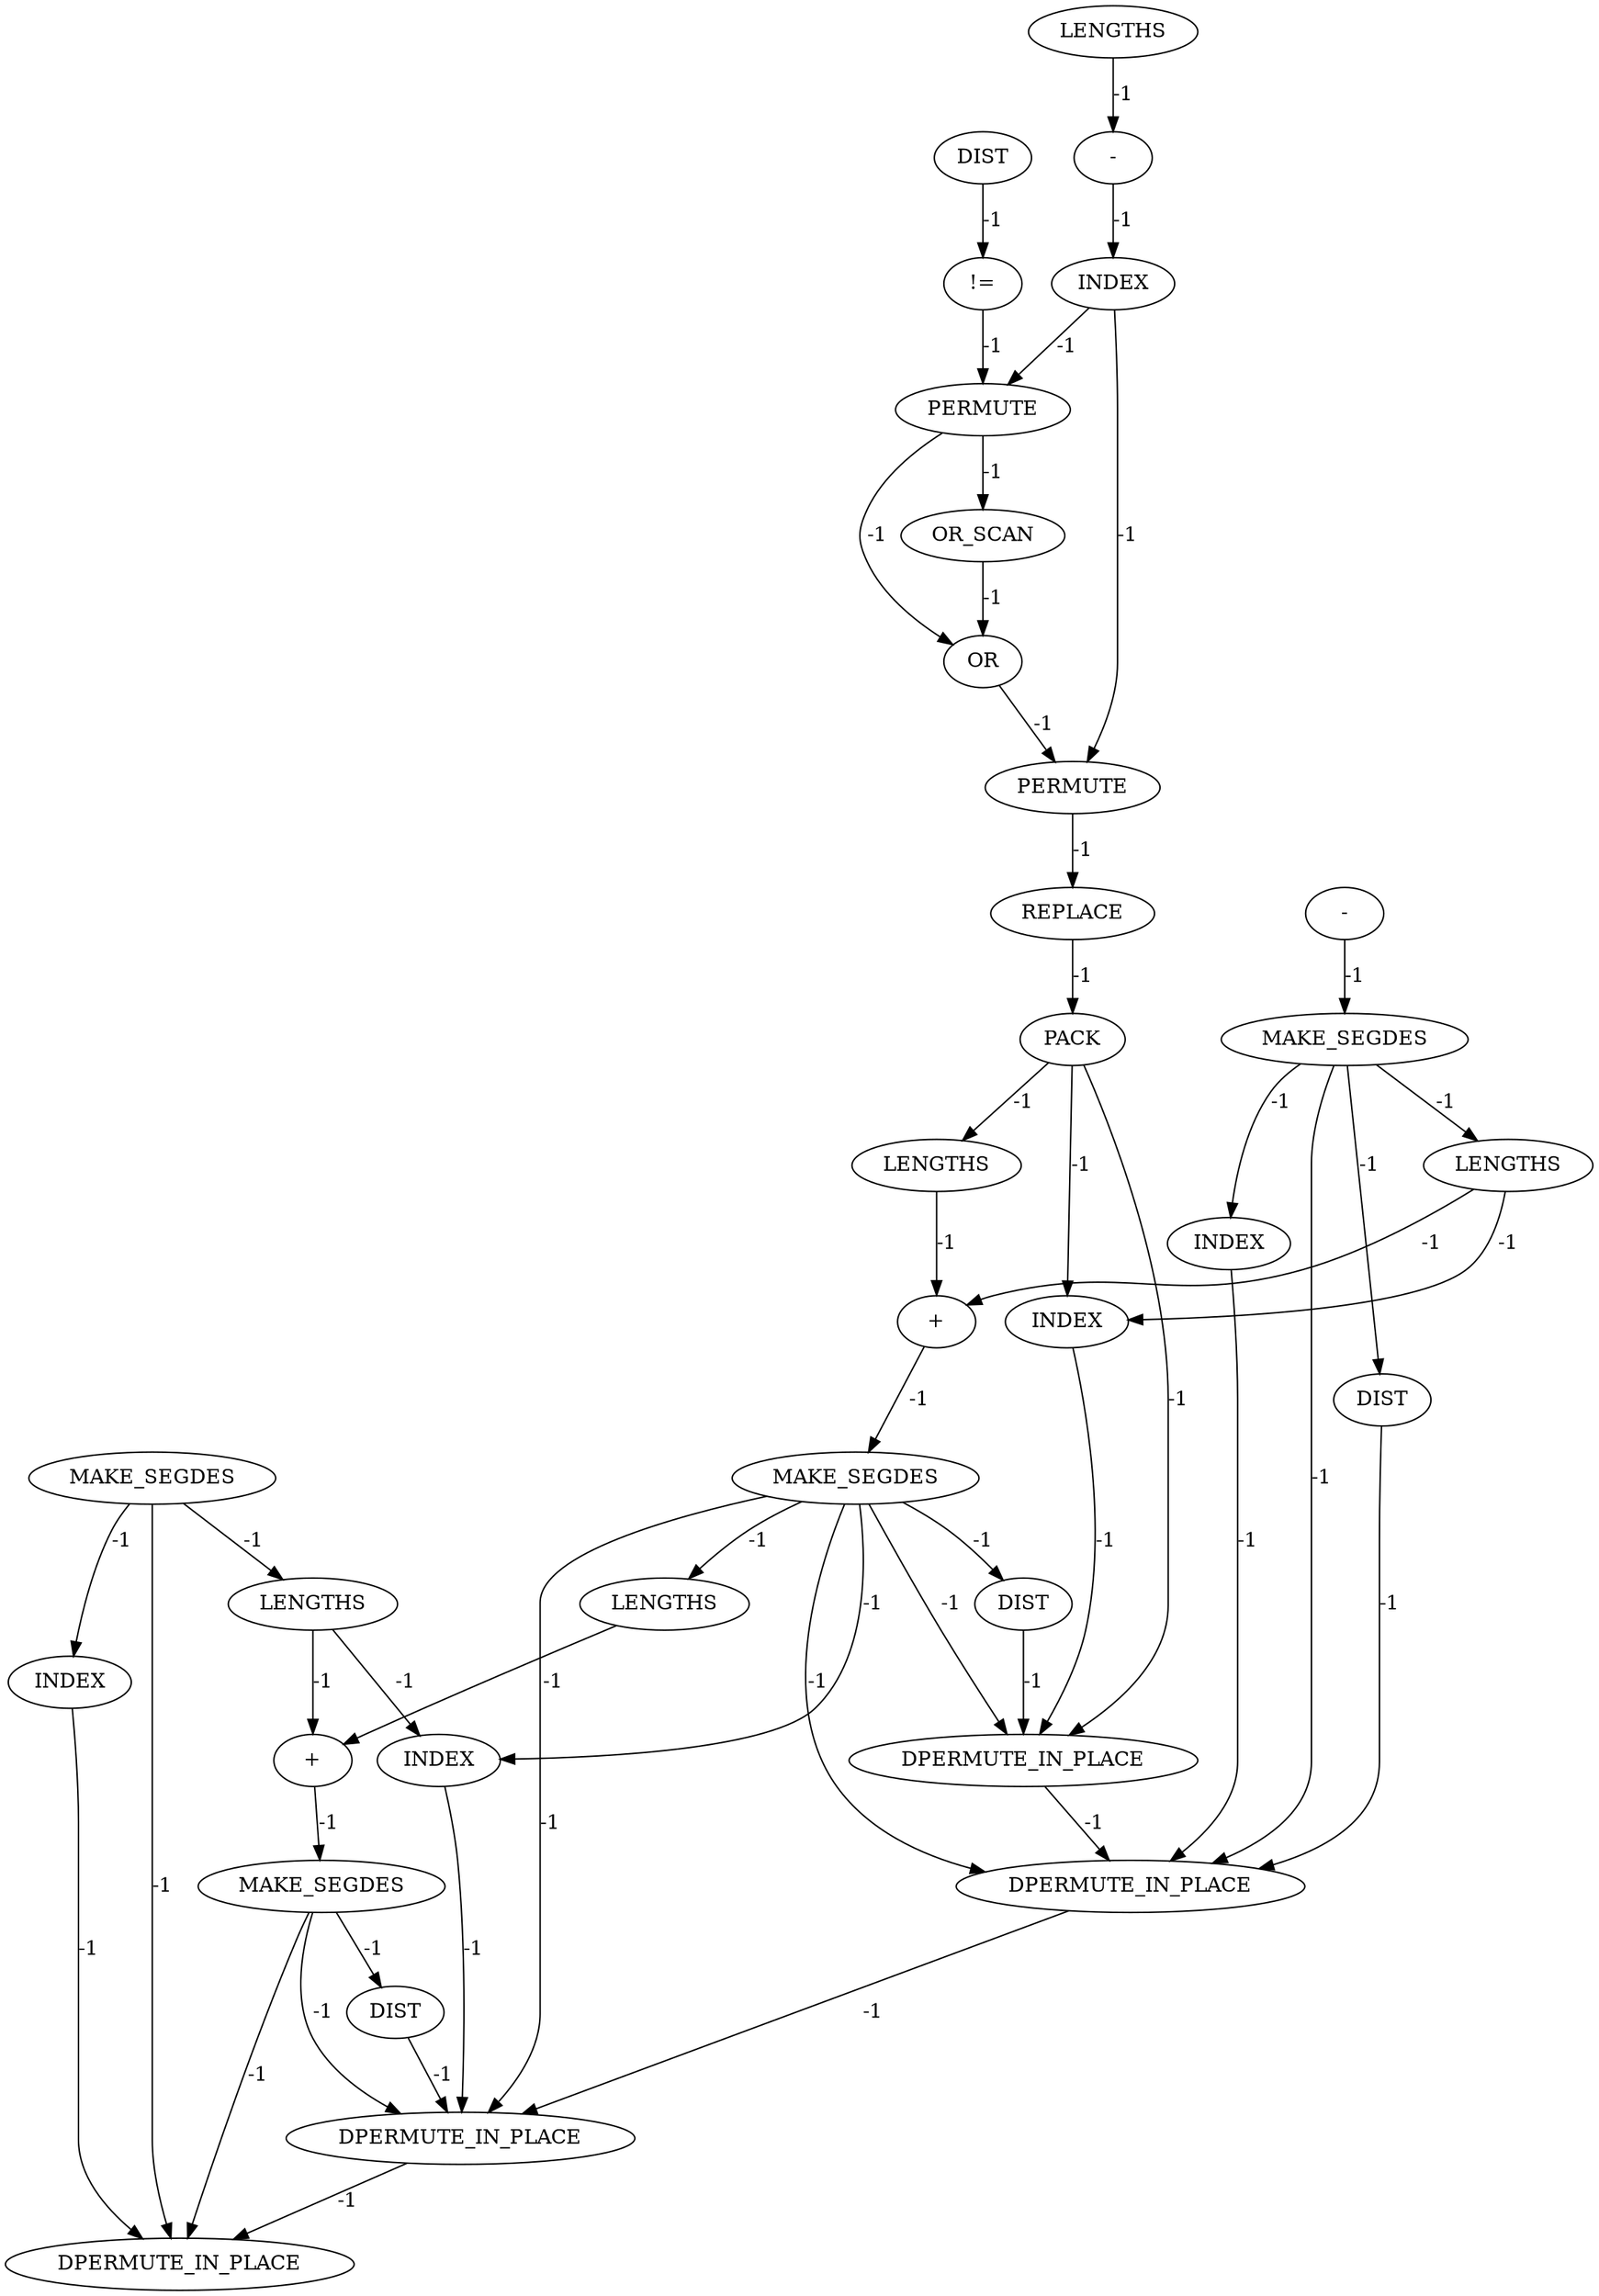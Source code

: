 digraph {
	maximal_independent_set_large_rmat_INST_4982 [label=INDEX cost=0]
	maximal_independent_set_large_rmat_INST_6012 [label=DPERMUTE_IN_PLACE cost=0]
	maximal_independent_set_large_rmat_INST_6011 [label=DPERMUTE_IN_PLACE cost=0]
	maximal_independent_set_large_rmat_INST_5004 [label=LENGTHS cost=0]
	maximal_independent_set_large_rmat_INST_5005 [label="+" cost=0]
	maximal_independent_set_large_rmat_INST_4814 [label=DIST cost=0]
	maximal_independent_set_large_rmat_INST_4938 [label=LENGTHS cost=0]
	maximal_independent_set_large_rmat_INST_4831 [label=INDEX cost=0]
	maximal_independent_set_large_rmat_INST_1201 [label=MAKE_SEGDES cost=0]
	maximal_independent_set_large_rmat_INST_4878 [label=PERMUTE cost=0]
	maximal_independent_set_large_rmat_INST_4916 [label=INDEX cost=0]
	maximal_independent_set_large_rmat_INST_4856 [label=OR cost=0]
	maximal_independent_set_large_rmat_INST_6010 [label=DPERMUTE_IN_PLACE cost=0]
	maximal_independent_set_large_rmat_INST_4986 [label=LENGTHS cost=0]
	maximal_independent_set_large_rmat_INST_4994 [label=INDEX cost=0]
	maximal_independent_set_large_rmat_INST_4939 [label="+" cost=0]
	maximal_independent_set_large_rmat_INST_4928 [label=INDEX cost=0]
	maximal_independent_set_large_rmat_INST_4887 [label=REPLACE cost=0]
	maximal_independent_set_large_rmat_INST_4839 [label=PERMUTE cost=0]
	maximal_independent_set_large_rmat_INST_4798 [label="-" cost=0]
	maximal_independent_set_large_rmat_INST_4799 [label=MAKE_SEGDES cost=0]
	maximal_independent_set_large_rmat_INST_4821 [label=LENGTHS cost=0]
	maximal_independent_set_large_rmat_INST_5010 [label=MAKE_SEGDES cost=0]
	maximal_independent_set_large_rmat_INST_4805 [label=DIST cost=0]
	maximal_independent_set_large_rmat_INST_4817 [label="!=" cost=0]
	maximal_independent_set_large_rmat_INST_6009 [label=DPERMUTE_IN_PLACE cost=0]
	maximal_independent_set_large_rmat_INST_4944 [label=MAKE_SEGDES cost=0]
	maximal_independent_set_large_rmat_INST_5016 [label=DIST cost=0]
	maximal_independent_set_large_rmat_INST_4843 [label=OR_SCAN cost=0]
	maximal_independent_set_large_rmat_INST_4950 [label=DIST cost=0]
	maximal_independent_set_large_rmat_INST_4823 [label="-" cost=0]
	maximal_independent_set_large_rmat_INST_4904 [label=PACK cost=0]
	maximal_independent_set_large_rmat_INST_4920 [label=LENGTHS cost=0]
	maximal_independent_set_large_rmat_INST_4982 -> maximal_independent_set_large_rmat_INST_6012 [label=-1 cost=-1]
	maximal_independent_set_large_rmat_INST_6011 -> maximal_independent_set_large_rmat_INST_6012 [label=-1 cost=-1]
	maximal_independent_set_large_rmat_INST_5004 -> maximal_independent_set_large_rmat_INST_5005 [label=-1 cost=-1]
	maximal_independent_set_large_rmat_INST_5005 -> maximal_independent_set_large_rmat_INST_5010 [label=-1 cost=-1]
	maximal_independent_set_large_rmat_INST_4814 -> maximal_independent_set_large_rmat_INST_4817 [label=-1 cost=-1]
	maximal_independent_set_large_rmat_INST_4938 -> maximal_independent_set_large_rmat_INST_4939 [label=-1 cost=-1]
	maximal_independent_set_large_rmat_INST_4831 -> maximal_independent_set_large_rmat_INST_4839 [label=-1 cost=-1]
	maximal_independent_set_large_rmat_INST_4831 -> maximal_independent_set_large_rmat_INST_4878 [label=-1 cost=-1]
	maximal_independent_set_large_rmat_INST_1201 -> maximal_independent_set_large_rmat_INST_4982 [label=-1 cost=-1]
	maximal_independent_set_large_rmat_INST_1201 -> maximal_independent_set_large_rmat_INST_4986 [label=-1 cost=-1]
	maximal_independent_set_large_rmat_INST_1201 -> maximal_independent_set_large_rmat_INST_6012 [label=-1 cost=-1]
	maximal_independent_set_large_rmat_INST_4878 -> maximal_independent_set_large_rmat_INST_4887 [label=-1 cost=-1]
	maximal_independent_set_large_rmat_INST_4916 -> maximal_independent_set_large_rmat_INST_6010 [label=-1 cost=-1]
	maximal_independent_set_large_rmat_INST_4856 -> maximal_independent_set_large_rmat_INST_4878 [label=-1 cost=-1]
	maximal_independent_set_large_rmat_INST_6010 -> maximal_independent_set_large_rmat_INST_6011 [label=-1 cost=-1]
	maximal_independent_set_large_rmat_INST_4986 -> maximal_independent_set_large_rmat_INST_4994 [label=-1 cost=-1]
	maximal_independent_set_large_rmat_INST_4986 -> maximal_independent_set_large_rmat_INST_5005 [label=-1 cost=-1]
	maximal_independent_set_large_rmat_INST_4994 -> maximal_independent_set_large_rmat_INST_6011 [label=-1 cost=-1]
	maximal_independent_set_large_rmat_INST_4939 -> maximal_independent_set_large_rmat_INST_4944 [label=-1 cost=-1]
	maximal_independent_set_large_rmat_INST_4928 -> maximal_independent_set_large_rmat_INST_6009 [label=-1 cost=-1]
	maximal_independent_set_large_rmat_INST_4887 -> maximal_independent_set_large_rmat_INST_4904 [label=-1 cost=-1]
	maximal_independent_set_large_rmat_INST_4839 -> maximal_independent_set_large_rmat_INST_4843 [label=-1 cost=-1]
	maximal_independent_set_large_rmat_INST_4839 -> maximal_independent_set_large_rmat_INST_4856 [label=-1 cost=-1]
	maximal_independent_set_large_rmat_INST_4798 -> maximal_independent_set_large_rmat_INST_4799 [label=-1 cost=-1]
	maximal_independent_set_large_rmat_INST_4799 -> maximal_independent_set_large_rmat_INST_4805 [label=-1 cost=-1]
	maximal_independent_set_large_rmat_INST_4799 -> maximal_independent_set_large_rmat_INST_4916 [label=-1 cost=-1]
	maximal_independent_set_large_rmat_INST_4799 -> maximal_independent_set_large_rmat_INST_4920 [label=-1 cost=-1]
	maximal_independent_set_large_rmat_INST_4799 -> maximal_independent_set_large_rmat_INST_6010 [label=-1 cost=-1]
	maximal_independent_set_large_rmat_INST_4821 -> maximal_independent_set_large_rmat_INST_4823 [label=-1 cost=-1]
	maximal_independent_set_large_rmat_INST_5010 -> maximal_independent_set_large_rmat_INST_5016 [label=-1 cost=-1]
	maximal_independent_set_large_rmat_INST_5010 -> maximal_independent_set_large_rmat_INST_6011 [label=-1 cost=-1]
	maximal_independent_set_large_rmat_INST_5010 -> maximal_independent_set_large_rmat_INST_6012 [label=-1 cost=-1]
	maximal_independent_set_large_rmat_INST_4805 -> maximal_independent_set_large_rmat_INST_6010 [label=-1 cost=-1]
	maximal_independent_set_large_rmat_INST_4817 -> maximal_independent_set_large_rmat_INST_4839 [label=-1 cost=-1]
	maximal_independent_set_large_rmat_INST_6009 -> maximal_independent_set_large_rmat_INST_6010 [label=-1 cost=-1]
	maximal_independent_set_large_rmat_INST_4944 -> maximal_independent_set_large_rmat_INST_4950 [label=-1 cost=-1]
	maximal_independent_set_large_rmat_INST_4944 -> maximal_independent_set_large_rmat_INST_6009 [label=-1 cost=-1]
	maximal_independent_set_large_rmat_INST_4944 -> maximal_independent_set_large_rmat_INST_6010 [label=-1 cost=-1]
	maximal_independent_set_large_rmat_INST_4944 -> maximal_independent_set_large_rmat_INST_4994 [label=-1 cost=-1]
	maximal_independent_set_large_rmat_INST_4944 -> maximal_independent_set_large_rmat_INST_5004 [label=-1 cost=-1]
	maximal_independent_set_large_rmat_INST_4944 -> maximal_independent_set_large_rmat_INST_6011 [label=-1 cost=-1]
	maximal_independent_set_large_rmat_INST_5016 -> maximal_independent_set_large_rmat_INST_6011 [label=-1 cost=-1]
	maximal_independent_set_large_rmat_INST_4843 -> maximal_independent_set_large_rmat_INST_4856 [label=-1 cost=-1]
	maximal_independent_set_large_rmat_INST_4950 -> maximal_independent_set_large_rmat_INST_6009 [label=-1 cost=-1]
	maximal_independent_set_large_rmat_INST_4823 -> maximal_independent_set_large_rmat_INST_4831 [label=-1 cost=-1]
	maximal_independent_set_large_rmat_INST_4904 -> maximal_independent_set_large_rmat_INST_4928 [label=-1 cost=-1]
	maximal_independent_set_large_rmat_INST_4904 -> maximal_independent_set_large_rmat_INST_4938 [label=-1 cost=-1]
	maximal_independent_set_large_rmat_INST_4904 -> maximal_independent_set_large_rmat_INST_6009 [label=-1 cost=-1]
	maximal_independent_set_large_rmat_INST_4920 -> maximal_independent_set_large_rmat_INST_4928 [label=-1 cost=-1]
	maximal_independent_set_large_rmat_INST_4920 -> maximal_independent_set_large_rmat_INST_4939 [label=-1 cost=-1]
}

